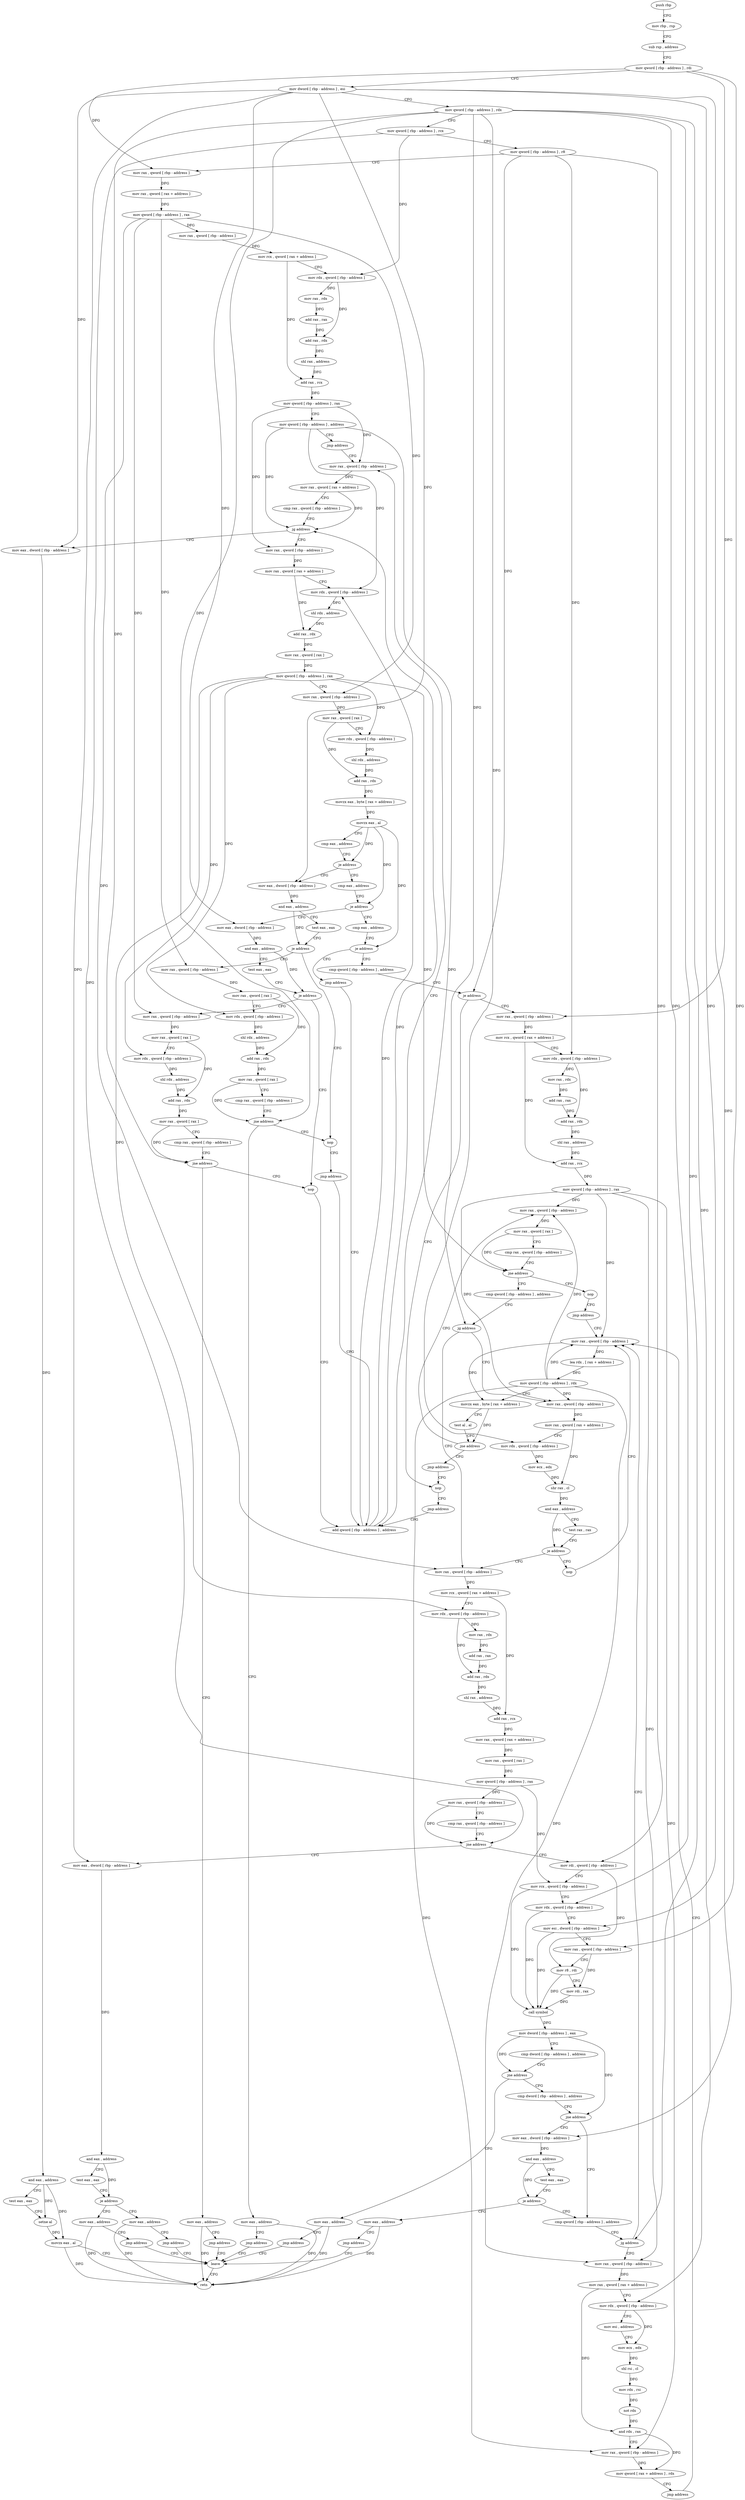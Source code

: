 digraph "func" {
"4432657" [label = "push rbp" ]
"4432658" [label = "mov rbp , rsp" ]
"4432661" [label = "sub rsp , address" ]
"4432665" [label = "mov qword [ rbp - address ] , rdi" ]
"4432669" [label = "mov dword [ rbp - address ] , esi" ]
"4432672" [label = "mov qword [ rbp - address ] , rdx" ]
"4432676" [label = "mov qword [ rbp - address ] , rcx" ]
"4432680" [label = "mov qword [ rbp - address ] , r8" ]
"4432684" [label = "mov rax , qword [ rbp - address ]" ]
"4432688" [label = "mov rax , qword [ rax + address ]" ]
"4432695" [label = "mov qword [ rbp - address ] , rax" ]
"4432699" [label = "mov rax , qword [ rbp - address ]" ]
"4432703" [label = "mov rcx , qword [ rax + address ]" ]
"4432707" [label = "mov rdx , qword [ rbp - address ]" ]
"4432711" [label = "mov rax , rdx" ]
"4432714" [label = "add rax , rax" ]
"4432717" [label = "add rax , rdx" ]
"4432720" [label = "shl rax , address" ]
"4432724" [label = "add rax , rcx" ]
"4432727" [label = "mov qword [ rbp - address ] , rax" ]
"4432731" [label = "mov qword [ rbp - address ] , address" ]
"4432739" [label = "jmp address" ]
"4433254" [label = "mov rax , qword [ rbp - address ]" ]
"4433258" [label = "mov rax , qword [ rax + address ]" ]
"4433262" [label = "cmp rax , qword [ rbp - address ]" ]
"4433266" [label = "jg address" ]
"4432744" [label = "mov rax , qword [ rbp - address ]" ]
"4433272" [label = "mov eax , dword [ rbp - address ]" ]
"4432748" [label = "mov rax , qword [ rax + address ]" ]
"4432752" [label = "mov rdx , qword [ rbp - address ]" ]
"4432756" [label = "shl rdx , address" ]
"4432760" [label = "add rax , rdx" ]
"4432763" [label = "mov rax , qword [ rax ]" ]
"4432766" [label = "mov qword [ rbp - address ] , rax" ]
"4432770" [label = "mov rax , qword [ rbp - address ]" ]
"4432774" [label = "mov rax , qword [ rax ]" ]
"4432777" [label = "mov rdx , qword [ rbp - address ]" ]
"4432781" [label = "shl rdx , address" ]
"4432785" [label = "add rax , rdx" ]
"4432788" [label = "movzx eax , byte [ rax + address ]" ]
"4432792" [label = "movzx eax , al" ]
"4432795" [label = "cmp eax , address" ]
"4432798" [label = "je address" ]
"4433154" [label = "mov eax , dword [ rbp - address ]" ]
"4432804" [label = "cmp eax , address" ]
"4433275" [label = "and eax , address" ]
"4433278" [label = "test eax , eax" ]
"4433280" [label = "setne al" ]
"4433283" [label = "movzx eax , al" ]
"4433286" [label = "leave" ]
"4433157" [label = "and eax , address" ]
"4433160" [label = "test eax , eax" ]
"4433162" [label = "je address" ]
"4433245" [label = "nop" ]
"4433164" [label = "mov rax , qword [ rbp - address ]" ]
"4432807" [label = "je address" ]
"4433198" [label = "mov eax , dword [ rbp - address ]" ]
"4432813" [label = "cmp eax , address" ]
"4433246" [label = "jmp address" ]
"4433249" [label = "add qword [ rbp - address ] , address" ]
"4433168" [label = "mov rax , qword [ rax ]" ]
"4433171" [label = "mov rdx , qword [ rbp - address ]" ]
"4433175" [label = "shl rdx , address" ]
"4433179" [label = "add rax , rdx" ]
"4433182" [label = "mov rax , qword [ rax ]" ]
"4433185" [label = "cmp rax , qword [ rbp - address ]" ]
"4433189" [label = "jne address" ]
"4433191" [label = "mov eax , address" ]
"4433201" [label = "and eax , address" ]
"4433204" [label = "test eax , eax" ]
"4433206" [label = "je address" ]
"4433248" [label = "nop" ]
"4433208" [label = "mov rax , qword [ rbp - address ]" ]
"4432816" [label = "je address" ]
"4432823" [label = "cmp qword [ rbp - address ] , address" ]
"4432818" [label = "jmp address" ]
"4433196" [label = "jmp address" ]
"4433212" [label = "mov rax , qword [ rax ]" ]
"4433215" [label = "mov rdx , qword [ rbp - address ]" ]
"4433219" [label = "shl rdx , address" ]
"4433223" [label = "add rax , rdx" ]
"4433226" [label = "mov rax , qword [ rax ]" ]
"4433229" [label = "cmp rax , qword [ rbp - address ]" ]
"4433233" [label = "jne address" ]
"4433235" [label = "mov eax , address" ]
"4432828" [label = "je address" ]
"4433242" [label = "nop" ]
"4432834" [label = "mov rax , qword [ rbp - address ]" ]
"4433287" [label = "retn" ]
"4433240" [label = "jmp address" ]
"4433243" [label = "jmp address" ]
"4432838" [label = "mov rcx , qword [ rax + address ]" ]
"4432845" [label = "mov rdx , qword [ rbp - address ]" ]
"4432849" [label = "mov rax , rdx" ]
"4432852" [label = "add rax , rax" ]
"4432855" [label = "add rax , rdx" ]
"4432858" [label = "shl rax , address" ]
"4432862" [label = "add rax , rcx" ]
"4432865" [label = "mov qword [ rbp - address ] , rax" ]
"4432869" [label = "mov rax , qword [ rbp - address ]" ]
"4433124" [label = "nop" ]
"4433125" [label = "jmp address" ]
"4433128" [label = "mov rax , qword [ rbp - address ]" ]
"4432886" [label = "cmp qword [ rbp - address ] , address" ]
"4432891" [label = "jg address" ]
"4432922" [label = "mov rax , qword [ rbp - address ]" ]
"4432893" [label = "mov rax , qword [ rbp - address ]" ]
"4433132" [label = "lea rdx , [ rax + address ]" ]
"4433136" [label = "mov qword [ rbp - address ] , rdx" ]
"4433140" [label = "movzx eax , byte [ rax + address ]" ]
"4433144" [label = "test al , al" ]
"4433146" [label = "jne address" ]
"4433152" [label = "jmp address" ]
"4432926" [label = "mov rcx , qword [ rax + address ]" ]
"4432930" [label = "mov rdx , qword [ rbp - address ]" ]
"4432934" [label = "mov rax , rdx" ]
"4432937" [label = "add rax , rax" ]
"4432940" [label = "add rax , rdx" ]
"4432943" [label = "shl rax , address" ]
"4432947" [label = "add rax , rcx" ]
"4432950" [label = "mov rax , qword [ rax + address ]" ]
"4432954" [label = "mov rax , qword [ rax ]" ]
"4432957" [label = "mov qword [ rbp - address ] , rax" ]
"4432961" [label = "mov rax , qword [ rbp - address ]" ]
"4432965" [label = "cmp rax , qword [ rbp - address ]" ]
"4432969" [label = "jne address" ]
"4433001" [label = "mov rdi , qword [ rbp - address ]" ]
"4432971" [label = "mov eax , dword [ rbp - address ]" ]
"4432897" [label = "mov rax , qword [ rax + address ]" ]
"4432901" [label = "mov rdx , qword [ rbp - address ]" ]
"4432905" [label = "mov ecx , edx" ]
"4432907" [label = "shr rax , cl" ]
"4432910" [label = "and eax , address" ]
"4432913" [label = "test rax , rax" ]
"4432916" [label = "je address" ]
"4433127" [label = "nop" ]
"4432873" [label = "mov rax , qword [ rax ]" ]
"4432876" [label = "cmp rax , qword [ rbp - address ]" ]
"4432880" [label = "jne address" ]
"4433005" [label = "mov rcx , qword [ rbp - address ]" ]
"4433009" [label = "mov rdx , qword [ rbp - address ]" ]
"4433013" [label = "mov esi , dword [ rbp - address ]" ]
"4433016" [label = "mov rax , qword [ rbp - address ]" ]
"4433020" [label = "mov r8 , rdi" ]
"4433023" [label = "mov rdi , rax" ]
"4433026" [label = "call symbol" ]
"4433031" [label = "mov dword [ rbp - address ] , eax" ]
"4433034" [label = "cmp dword [ rbp - address ] , address" ]
"4433038" [label = "jne address" ]
"4433050" [label = "cmp dword [ rbp - address ] , address" ]
"4433040" [label = "mov eax , address" ]
"4432974" [label = "and eax , address" ]
"4432977" [label = "test eax , eax" ]
"4432979" [label = "je address" ]
"4432991" [label = "mov eax , address" ]
"4432981" [label = "mov eax , address" ]
"4433054" [label = "jne address" ]
"4433076" [label = "cmp qword [ rbp - address ] , address" ]
"4433056" [label = "mov eax , dword [ rbp - address ]" ]
"4433045" [label = "jmp address" ]
"4432996" [label = "jmp address" ]
"4432986" [label = "jmp address" ]
"4433081" [label = "jg address" ]
"4433083" [label = "mov rax , qword [ rbp - address ]" ]
"4433059" [label = "and eax , address" ]
"4433062" [label = "test eax , eax" ]
"4433064" [label = "je address" ]
"4433066" [label = "mov eax , address" ]
"4433087" [label = "mov rax , qword [ rax + address ]" ]
"4433091" [label = "mov rdx , qword [ rbp - address ]" ]
"4433095" [label = "mov esi , address" ]
"4433100" [label = "mov ecx , edx" ]
"4433102" [label = "shl rsi , cl" ]
"4433105" [label = "mov rdx , rsi" ]
"4433108" [label = "not rdx" ]
"4433111" [label = "and rdx , rax" ]
"4433114" [label = "mov rax , qword [ rbp - address ]" ]
"4433118" [label = "mov qword [ rax + address ] , rdx" ]
"4433122" [label = "jmp address" ]
"4433071" [label = "jmp address" ]
"4432657" -> "4432658" [ label = "CFG" ]
"4432658" -> "4432661" [ label = "CFG" ]
"4432661" -> "4432665" [ label = "CFG" ]
"4432665" -> "4432669" [ label = "CFG" ]
"4432665" -> "4432684" [ label = "DFG" ]
"4432665" -> "4432834" [ label = "DFG" ]
"4432665" -> "4433016" [ label = "DFG" ]
"4432669" -> "4432672" [ label = "CFG" ]
"4432669" -> "4433272" [ label = "DFG" ]
"4432669" -> "4433154" [ label = "DFG" ]
"4432669" -> "4433198" [ label = "DFG" ]
"4432669" -> "4433013" [ label = "DFG" ]
"4432669" -> "4432971" [ label = "DFG" ]
"4432669" -> "4433056" [ label = "DFG" ]
"4432672" -> "4432676" [ label = "CFG" ]
"4432672" -> "4433189" [ label = "DFG" ]
"4432672" -> "4433233" [ label = "DFG" ]
"4432672" -> "4432891" [ label = "DFG" ]
"4432672" -> "4432901" [ label = "DFG" ]
"4432672" -> "4433009" [ label = "DFG" ]
"4432672" -> "4433081" [ label = "DFG" ]
"4432672" -> "4433091" [ label = "DFG" ]
"4432676" -> "4432680" [ label = "CFG" ]
"4432676" -> "4432707" [ label = "DFG" ]
"4432676" -> "4432969" [ label = "DFG" ]
"4432680" -> "4432684" [ label = "CFG" ]
"4432680" -> "4432828" [ label = "DFG" ]
"4432680" -> "4432845" [ label = "DFG" ]
"4432680" -> "4433001" [ label = "DFG" ]
"4432684" -> "4432688" [ label = "DFG" ]
"4432688" -> "4432695" [ label = "DFG" ]
"4432695" -> "4432699" [ label = "DFG" ]
"4432695" -> "4432770" [ label = "DFG" ]
"4432695" -> "4433164" [ label = "DFG" ]
"4432695" -> "4433208" [ label = "DFG" ]
"4432695" -> "4432922" [ label = "DFG" ]
"4432699" -> "4432703" [ label = "DFG" ]
"4432703" -> "4432707" [ label = "CFG" ]
"4432703" -> "4432724" [ label = "DFG" ]
"4432707" -> "4432711" [ label = "DFG" ]
"4432707" -> "4432717" [ label = "DFG" ]
"4432711" -> "4432714" [ label = "DFG" ]
"4432714" -> "4432717" [ label = "DFG" ]
"4432717" -> "4432720" [ label = "DFG" ]
"4432720" -> "4432724" [ label = "DFG" ]
"4432724" -> "4432727" [ label = "DFG" ]
"4432727" -> "4432731" [ label = "CFG" ]
"4432727" -> "4433254" [ label = "DFG" ]
"4432727" -> "4432744" [ label = "DFG" ]
"4432731" -> "4432739" [ label = "CFG" ]
"4432731" -> "4433266" [ label = "DFG" ]
"4432731" -> "4432752" [ label = "DFG" ]
"4432731" -> "4433249" [ label = "DFG" ]
"4432739" -> "4433254" [ label = "CFG" ]
"4433254" -> "4433258" [ label = "DFG" ]
"4433258" -> "4433262" [ label = "CFG" ]
"4433258" -> "4433266" [ label = "DFG" ]
"4433262" -> "4433266" [ label = "CFG" ]
"4433266" -> "4432744" [ label = "CFG" ]
"4433266" -> "4433272" [ label = "CFG" ]
"4432744" -> "4432748" [ label = "DFG" ]
"4433272" -> "4433275" [ label = "DFG" ]
"4432748" -> "4432752" [ label = "CFG" ]
"4432748" -> "4432760" [ label = "DFG" ]
"4432752" -> "4432756" [ label = "DFG" ]
"4432756" -> "4432760" [ label = "DFG" ]
"4432760" -> "4432763" [ label = "DFG" ]
"4432763" -> "4432766" [ label = "DFG" ]
"4432766" -> "4432770" [ label = "CFG" ]
"4432766" -> "4432777" [ label = "DFG" ]
"4432766" -> "4433171" [ label = "DFG" ]
"4432766" -> "4433215" [ label = "DFG" ]
"4432766" -> "4432880" [ label = "DFG" ]
"4432766" -> "4432930" [ label = "DFG" ]
"4432770" -> "4432774" [ label = "DFG" ]
"4432774" -> "4432777" [ label = "CFG" ]
"4432774" -> "4432785" [ label = "DFG" ]
"4432777" -> "4432781" [ label = "DFG" ]
"4432781" -> "4432785" [ label = "DFG" ]
"4432785" -> "4432788" [ label = "DFG" ]
"4432788" -> "4432792" [ label = "DFG" ]
"4432792" -> "4432795" [ label = "CFG" ]
"4432792" -> "4432798" [ label = "DFG" ]
"4432792" -> "4432807" [ label = "DFG" ]
"4432792" -> "4432816" [ label = "DFG" ]
"4432795" -> "4432798" [ label = "CFG" ]
"4432798" -> "4433154" [ label = "CFG" ]
"4432798" -> "4432804" [ label = "CFG" ]
"4433154" -> "4433157" [ label = "DFG" ]
"4432804" -> "4432807" [ label = "CFG" ]
"4433275" -> "4433278" [ label = "CFG" ]
"4433275" -> "4433280" [ label = "DFG" ]
"4433275" -> "4433283" [ label = "DFG" ]
"4433278" -> "4433280" [ label = "CFG" ]
"4433280" -> "4433283" [ label = "DFG" ]
"4433283" -> "4433286" [ label = "CFG" ]
"4433283" -> "4433287" [ label = "DFG" ]
"4433286" -> "4433287" [ label = "CFG" ]
"4433157" -> "4433160" [ label = "CFG" ]
"4433157" -> "4433162" [ label = "DFG" ]
"4433160" -> "4433162" [ label = "CFG" ]
"4433162" -> "4433245" [ label = "CFG" ]
"4433162" -> "4433164" [ label = "CFG" ]
"4433245" -> "4433246" [ label = "CFG" ]
"4433164" -> "4433168" [ label = "DFG" ]
"4432807" -> "4433198" [ label = "CFG" ]
"4432807" -> "4432813" [ label = "CFG" ]
"4433198" -> "4433201" [ label = "DFG" ]
"4432813" -> "4432816" [ label = "CFG" ]
"4433246" -> "4433249" [ label = "CFG" ]
"4433249" -> "4433254" [ label = "CFG" ]
"4433249" -> "4433266" [ label = "DFG" ]
"4433249" -> "4432752" [ label = "DFG" ]
"4433168" -> "4433171" [ label = "CFG" ]
"4433168" -> "4433179" [ label = "DFG" ]
"4433171" -> "4433175" [ label = "DFG" ]
"4433175" -> "4433179" [ label = "DFG" ]
"4433179" -> "4433182" [ label = "DFG" ]
"4433182" -> "4433185" [ label = "CFG" ]
"4433182" -> "4433189" [ label = "DFG" ]
"4433185" -> "4433189" [ label = "CFG" ]
"4433189" -> "4433245" [ label = "CFG" ]
"4433189" -> "4433191" [ label = "CFG" ]
"4433191" -> "4433196" [ label = "CFG" ]
"4433191" -> "4433287" [ label = "DFG" ]
"4433201" -> "4433204" [ label = "CFG" ]
"4433201" -> "4433206" [ label = "DFG" ]
"4433204" -> "4433206" [ label = "CFG" ]
"4433206" -> "4433248" [ label = "CFG" ]
"4433206" -> "4433208" [ label = "CFG" ]
"4433248" -> "4433249" [ label = "CFG" ]
"4433208" -> "4433212" [ label = "DFG" ]
"4432816" -> "4432823" [ label = "CFG" ]
"4432816" -> "4432818" [ label = "CFG" ]
"4432823" -> "4432828" [ label = "CFG" ]
"4432818" -> "4433249" [ label = "CFG" ]
"4433196" -> "4433286" [ label = "CFG" ]
"4433212" -> "4433215" [ label = "CFG" ]
"4433212" -> "4433223" [ label = "DFG" ]
"4433215" -> "4433219" [ label = "DFG" ]
"4433219" -> "4433223" [ label = "DFG" ]
"4433223" -> "4433226" [ label = "DFG" ]
"4433226" -> "4433229" [ label = "CFG" ]
"4433226" -> "4433233" [ label = "DFG" ]
"4433229" -> "4433233" [ label = "CFG" ]
"4433233" -> "4433248" [ label = "CFG" ]
"4433233" -> "4433235" [ label = "CFG" ]
"4433235" -> "4433240" [ label = "CFG" ]
"4433235" -> "4433287" [ label = "DFG" ]
"4432828" -> "4433242" [ label = "CFG" ]
"4432828" -> "4432834" [ label = "CFG" ]
"4433242" -> "4433243" [ label = "CFG" ]
"4432834" -> "4432838" [ label = "DFG" ]
"4433240" -> "4433286" [ label = "CFG" ]
"4433243" -> "4433249" [ label = "CFG" ]
"4432838" -> "4432845" [ label = "CFG" ]
"4432838" -> "4432862" [ label = "DFG" ]
"4432845" -> "4432849" [ label = "DFG" ]
"4432845" -> "4432855" [ label = "DFG" ]
"4432849" -> "4432852" [ label = "DFG" ]
"4432852" -> "4432855" [ label = "DFG" ]
"4432855" -> "4432858" [ label = "DFG" ]
"4432858" -> "4432862" [ label = "DFG" ]
"4432862" -> "4432865" [ label = "DFG" ]
"4432865" -> "4432869" [ label = "DFG" ]
"4432865" -> "4433128" [ label = "DFG" ]
"4432865" -> "4432893" [ label = "DFG" ]
"4432865" -> "4433083" [ label = "DFG" ]
"4432865" -> "4433114" [ label = "DFG" ]
"4432869" -> "4432873" [ label = "DFG" ]
"4433124" -> "4433125" [ label = "CFG" ]
"4433125" -> "4433128" [ label = "CFG" ]
"4433128" -> "4433132" [ label = "DFG" ]
"4433128" -> "4433140" [ label = "DFG" ]
"4432886" -> "4432891" [ label = "CFG" ]
"4432891" -> "4432922" [ label = "CFG" ]
"4432891" -> "4432893" [ label = "CFG" ]
"4432922" -> "4432926" [ label = "DFG" ]
"4432893" -> "4432897" [ label = "DFG" ]
"4433132" -> "4433136" [ label = "DFG" ]
"4433136" -> "4433140" [ label = "CFG" ]
"4433136" -> "4432869" [ label = "DFG" ]
"4433136" -> "4433128" [ label = "DFG" ]
"4433136" -> "4432893" [ label = "DFG" ]
"4433136" -> "4433083" [ label = "DFG" ]
"4433136" -> "4433114" [ label = "DFG" ]
"4433140" -> "4433144" [ label = "CFG" ]
"4433140" -> "4433146" [ label = "DFG" ]
"4433144" -> "4433146" [ label = "CFG" ]
"4433146" -> "4432869" [ label = "CFG" ]
"4433146" -> "4433152" [ label = "CFG" ]
"4433152" -> "4433242" [ label = "CFG" ]
"4432926" -> "4432930" [ label = "CFG" ]
"4432926" -> "4432947" [ label = "DFG" ]
"4432930" -> "4432934" [ label = "DFG" ]
"4432930" -> "4432940" [ label = "DFG" ]
"4432934" -> "4432937" [ label = "DFG" ]
"4432937" -> "4432940" [ label = "DFG" ]
"4432940" -> "4432943" [ label = "DFG" ]
"4432943" -> "4432947" [ label = "DFG" ]
"4432947" -> "4432950" [ label = "DFG" ]
"4432950" -> "4432954" [ label = "DFG" ]
"4432954" -> "4432957" [ label = "DFG" ]
"4432957" -> "4432961" [ label = "DFG" ]
"4432957" -> "4433005" [ label = "DFG" ]
"4432961" -> "4432965" [ label = "CFG" ]
"4432961" -> "4432969" [ label = "DFG" ]
"4432965" -> "4432969" [ label = "CFG" ]
"4432969" -> "4433001" [ label = "CFG" ]
"4432969" -> "4432971" [ label = "CFG" ]
"4433001" -> "4433005" [ label = "CFG" ]
"4433001" -> "4433020" [ label = "DFG" ]
"4432971" -> "4432974" [ label = "DFG" ]
"4432897" -> "4432901" [ label = "CFG" ]
"4432897" -> "4432907" [ label = "DFG" ]
"4432901" -> "4432905" [ label = "DFG" ]
"4432905" -> "4432907" [ label = "DFG" ]
"4432907" -> "4432910" [ label = "DFG" ]
"4432910" -> "4432913" [ label = "CFG" ]
"4432910" -> "4432916" [ label = "DFG" ]
"4432913" -> "4432916" [ label = "CFG" ]
"4432916" -> "4433127" [ label = "CFG" ]
"4432916" -> "4432922" [ label = "CFG" ]
"4433127" -> "4433128" [ label = "CFG" ]
"4432873" -> "4432876" [ label = "CFG" ]
"4432873" -> "4432880" [ label = "DFG" ]
"4432876" -> "4432880" [ label = "CFG" ]
"4432880" -> "4433124" [ label = "CFG" ]
"4432880" -> "4432886" [ label = "CFG" ]
"4433005" -> "4433009" [ label = "CFG" ]
"4433005" -> "4433026" [ label = "DFG" ]
"4433009" -> "4433013" [ label = "CFG" ]
"4433009" -> "4433026" [ label = "DFG" ]
"4433013" -> "4433016" [ label = "CFG" ]
"4433013" -> "4433026" [ label = "DFG" ]
"4433016" -> "4433020" [ label = "CFG" ]
"4433016" -> "4433023" [ label = "DFG" ]
"4433020" -> "4433023" [ label = "CFG" ]
"4433020" -> "4433026" [ label = "DFG" ]
"4433023" -> "4433026" [ label = "DFG" ]
"4433026" -> "4433031" [ label = "DFG" ]
"4433031" -> "4433034" [ label = "CFG" ]
"4433031" -> "4433038" [ label = "DFG" ]
"4433031" -> "4433054" [ label = "DFG" ]
"4433034" -> "4433038" [ label = "CFG" ]
"4433038" -> "4433050" [ label = "CFG" ]
"4433038" -> "4433040" [ label = "CFG" ]
"4433050" -> "4433054" [ label = "CFG" ]
"4433040" -> "4433045" [ label = "CFG" ]
"4433040" -> "4433287" [ label = "DFG" ]
"4432974" -> "4432977" [ label = "CFG" ]
"4432974" -> "4432979" [ label = "DFG" ]
"4432977" -> "4432979" [ label = "CFG" ]
"4432979" -> "4432991" [ label = "CFG" ]
"4432979" -> "4432981" [ label = "CFG" ]
"4432991" -> "4432996" [ label = "CFG" ]
"4432991" -> "4433287" [ label = "DFG" ]
"4432981" -> "4432986" [ label = "CFG" ]
"4432981" -> "4433287" [ label = "DFG" ]
"4433054" -> "4433076" [ label = "CFG" ]
"4433054" -> "4433056" [ label = "CFG" ]
"4433076" -> "4433081" [ label = "CFG" ]
"4433056" -> "4433059" [ label = "DFG" ]
"4433045" -> "4433286" [ label = "CFG" ]
"4432996" -> "4433286" [ label = "CFG" ]
"4432986" -> "4433286" [ label = "CFG" ]
"4433081" -> "4433128" [ label = "CFG" ]
"4433081" -> "4433083" [ label = "CFG" ]
"4433083" -> "4433087" [ label = "DFG" ]
"4433059" -> "4433062" [ label = "CFG" ]
"4433059" -> "4433064" [ label = "DFG" ]
"4433062" -> "4433064" [ label = "CFG" ]
"4433064" -> "4433076" [ label = "CFG" ]
"4433064" -> "4433066" [ label = "CFG" ]
"4433066" -> "4433071" [ label = "CFG" ]
"4433066" -> "4433287" [ label = "DFG" ]
"4433087" -> "4433091" [ label = "CFG" ]
"4433087" -> "4433111" [ label = "DFG" ]
"4433091" -> "4433095" [ label = "CFG" ]
"4433091" -> "4433100" [ label = "DFG" ]
"4433095" -> "4433100" [ label = "CFG" ]
"4433100" -> "4433102" [ label = "DFG" ]
"4433102" -> "4433105" [ label = "DFG" ]
"4433105" -> "4433108" [ label = "DFG" ]
"4433108" -> "4433111" [ label = "DFG" ]
"4433111" -> "4433114" [ label = "CFG" ]
"4433111" -> "4433118" [ label = "DFG" ]
"4433114" -> "4433118" [ label = "DFG" ]
"4433118" -> "4433122" [ label = "CFG" ]
"4433122" -> "4433128" [ label = "CFG" ]
"4433071" -> "4433286" [ label = "CFG" ]
}
